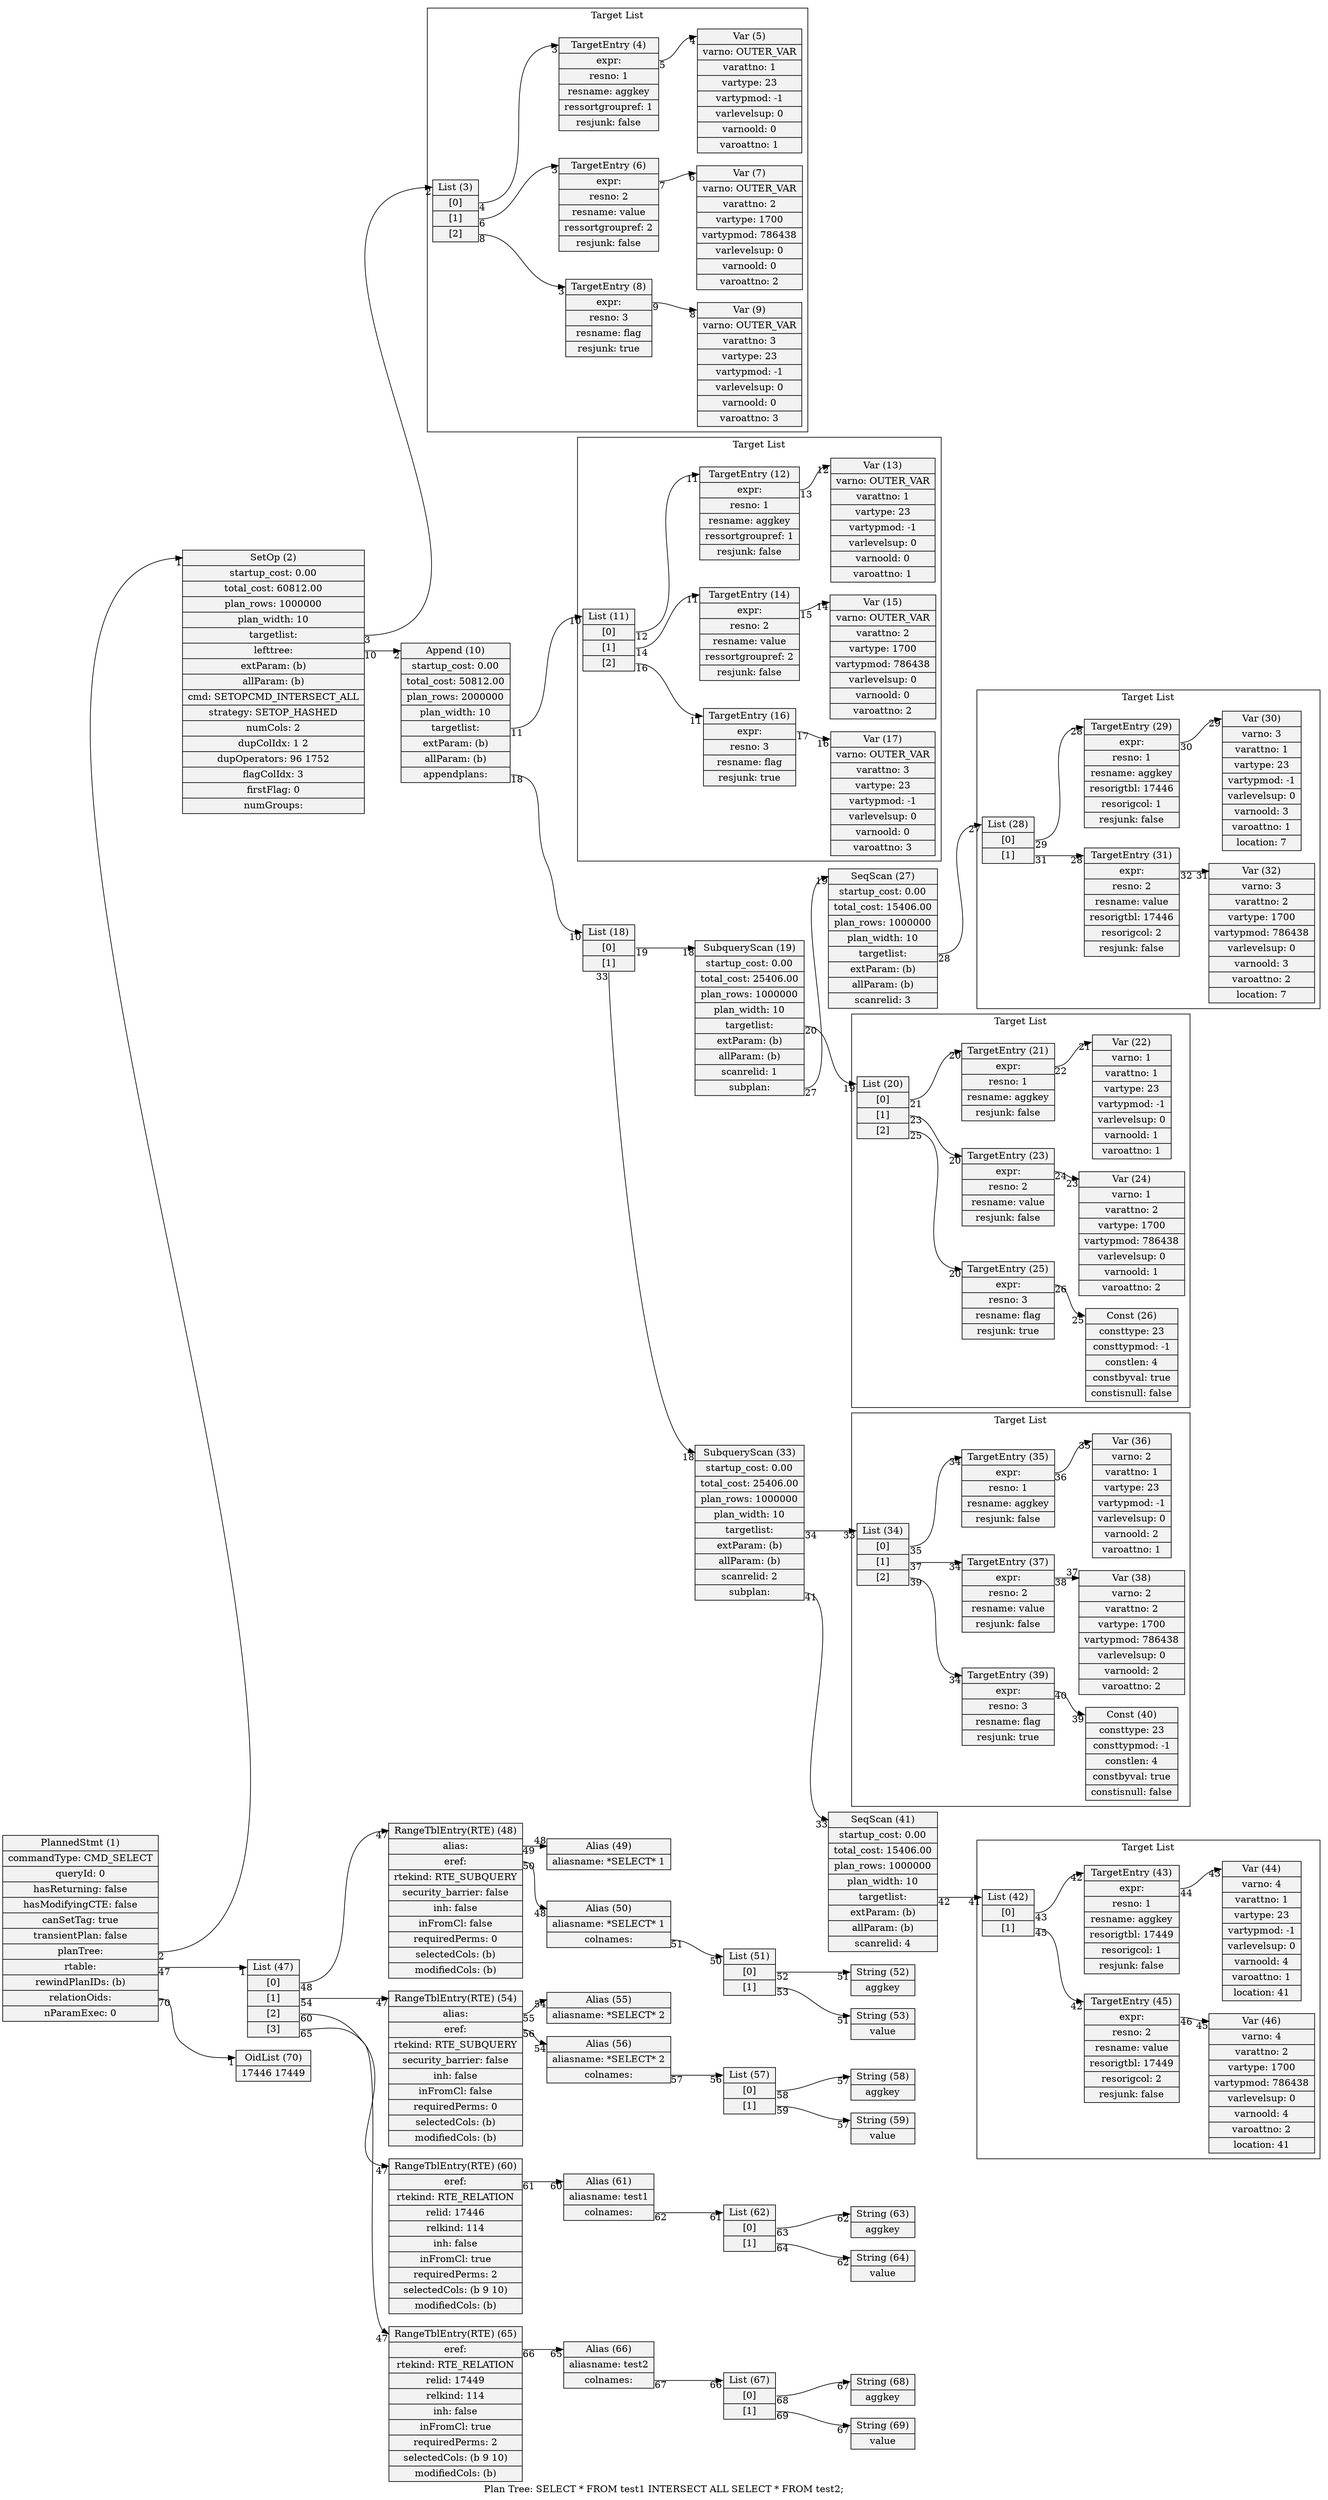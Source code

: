 digraph {
graph [rankdir = "LR", label = "Plan Tree: SELECT * FROM test1 INTERSECT ALL SELECT * FROM test2;"]
node  [shape=record,style=filled,fillcolor=gray95]
edge  [arrowtail=empty]
61[label = "<head> Alias (61)|aliasname: test1|<colnames> colnames: "]
63[label = "<head> String (63)|aggkey"]
62[label = "<head> List (62)|<1> [0]|<2> [1]"]
64[label = "<head> String (64)|value"]
49[label = "<head> Alias (49)|aliasname: *SELECT* 1"]
50[label = "<head> Alias (50)|aliasname: *SELECT* 1|<colnames> colnames: "]
52[label = "<head> String (52)|aggkey"]
51[label = "<head> List (51)|<1> [0]|<2> [1]"]
53[label = "<head> String (53)|value"]
66[label = "<head> Alias (66)|aliasname: test2|<colnames> colnames: "]
68[label = "<head> String (68)|aggkey"]
67[label = "<head> List (67)|<1> [0]|<2> [1]"]
69[label = "<head> String (69)|value"]
55[label = "<head> Alias (55)|aliasname: *SELECT* 2"]
56[label = "<head> Alias (56)|aliasname: *SELECT* 2|<colnames> colnames: "]
58[label = "<head> String (58)|aggkey"]
57[label = "<head> List (57)|<1> [0]|<2> [1]"]
59[label = "<head> String (59)|value"]
27[label = "<head> SeqScan (27)|startup_cost: 0.00|total_cost: 15406.00|plan_rows: 1000000|plan_width: 10|<targetlist> targetlist: |extParam: (b)|allParam: (b)|scanrelid: 3"]
19[label = "<head> SubqueryScan (19)|startup_cost: 0.00|total_cost: 25406.00|plan_rows: 1000000|plan_width: 10|<targetlist> targetlist: |extParam: (b)|allParam: (b)|scanrelid: 1|<subplan> subplan: "]
41[label = "<head> SeqScan (41)|startup_cost: 0.00|total_cost: 15406.00|plan_rows: 1000000|plan_width: 10|<targetlist> targetlist: |extParam: (b)|allParam: (b)|scanrelid: 4"]
33[label = "<head> SubqueryScan (33)|startup_cost: 0.00|total_cost: 25406.00|plan_rows: 1000000|plan_width: 10|<targetlist> targetlist: |extParam: (b)|allParam: (b)|scanrelid: 2|<subplan> subplan: "]
18[label = "<head> List (18)|<1> [0]|<2> [1]"]
10[label = "<head> Append (10)|startup_cost: 0.00|total_cost: 50812.00|plan_rows: 2000000|plan_width: 10|<targetlist> targetlist: |extParam: (b)|allParam: (b)|<appendplans> appendplans: "]
1[label = "<head> PlannedStmt (1)|commandType: CMD_SELECT|queryId: 0|hasReturning: false|hasModifyingCTE: false|canSetTag: true|transientPlan: false|<planTree> planTree: |<rtable> rtable: |rewindPlanIDs: (b)|<relationOids> relationOids: |nParamExec: 0"]
2[label = "<head> SetOp (2)|startup_cost: 0.00|total_cost: 60812.00|plan_rows: 1000000|plan_width: 10|<targetlist> targetlist: |<lefttree> lefttree: |extParam: (b)|allParam: (b)|cmd: SETOPCMD_INTERSECT_ALL|strategy: SETOP_HASHED|numCols: 2|dupColIdx: 1 2|dupOperators: 96 1752|flagColIdx: 3|firstFlag: 0|numGroups: "]
48[label = "<head> RangeTblEntry(RTE) (48)|<alias> alias: |<eref> eref: |rtekind: RTE_SUBQUERY|security_barrier: false|inh: false|inFromCl: false|requiredPerms: 0|selectedCols: (b)|modifiedCols: (b)"]
47[label = "<head> List (47)|<1> [0]|<2> [1]|<3> [2]|<4> [3]"]
54[label = "<head> RangeTblEntry(RTE) (54)|<alias> alias: |<eref> eref: |rtekind: RTE_SUBQUERY|security_barrier: false|inh: false|inFromCl: false|requiredPerms: 0|selectedCols: (b)|modifiedCols: (b)"]
60[label = "<head> RangeTblEntry(RTE) (60)|<eref> eref: |rtekind: RTE_RELATION|relid: 17446|relkind: 114|inh: false|inFromCl: true|requiredPerms: 2|selectedCols: (b 9 10)|modifiedCols: (b)"]
70[label = "<head> OidList (70)|17446 17449 "]
65[label = "<head> RangeTblEntry(RTE) (65)|<eref> eref: |rtekind: RTE_RELATION|relid: 17449|relkind: 114|inh: false|inFromCl: true|requiredPerms: 2|selectedCols: (b 9 10)|modifiedCols: (b)"]

61:colnames -> 62:head [headlabel = "61", taillabel = "62"]
62:1 -> 63:head [headlabel = "62", taillabel = "63"]
62:2 -> 64:head [headlabel = "62", taillabel = "64"]
50:colnames -> 51:head [headlabel = "50", taillabel = "51"]
51:1 -> 52:head [headlabel = "51", taillabel = "52"]
51:2 -> 53:head [headlabel = "51", taillabel = "53"]
66:colnames -> 67:head [headlabel = "66", taillabel = "67"]
67:1 -> 68:head [headlabel = "67", taillabel = "68"]
67:2 -> 69:head [headlabel = "67", taillabel = "69"]
56:colnames -> 57:head [headlabel = "56", taillabel = "57"]
57:1 -> 58:head [headlabel = "57", taillabel = "58"]
57:2 -> 59:head [headlabel = "57", taillabel = "59"]
27:targetlist -> 28:head [headlabel = "27", taillabel = "28"]
19:subplan -> 27:head [headlabel = "19", taillabel = "27"]
19:targetlist -> 20:head [headlabel = "19", taillabel = "20"]
41:targetlist -> 42:head [headlabel = "41", taillabel = "42"]
33:subplan -> 41:head [headlabel = "33", taillabel = "41"]
33:targetlist -> 34:head [headlabel = "33", taillabel = "34"]
18:1 -> 19:head [headlabel = "18", taillabel = "19"]
18:2 -> 33:head [headlabel = "18", taillabel = "33"]
10:appendplans -> 18:head [headlabel = "10", taillabel = "18"]
10:targetlist -> 11:head [headlabel = "10", taillabel = "11"]
1:planTree -> 2:head [headlabel = "1", taillabel = "2"]
1:rtable -> 47:head [headlabel = "1", taillabel = "47"]
1:relationOids -> 70:head [headlabel = "1", taillabel = "70"]
2:lefttree -> 10:head [headlabel = "2", taillabel = "10"]
2:targetlist -> 3:head [headlabel = "2", taillabel = "3"]
48:alias -> 49:head [headlabel = "48", taillabel = "49"]
48:eref -> 50:head [headlabel = "48", taillabel = "50"]
47:1 -> 48:head [headlabel = "47", taillabel = "48"]
47:2 -> 54:head [headlabel = "47", taillabel = "54"]
47:3 -> 60:head [headlabel = "47", taillabel = "60"]
47:4 -> 65:head [headlabel = "47", taillabel = "65"]
54:alias -> 55:head [headlabel = "54", taillabel = "55"]
54:eref -> 56:head [headlabel = "54", taillabel = "56"]
60:eref -> 61:head [headlabel = "60", taillabel = "61"]
65:eref -> 66:head [headlabel = "65", taillabel = "66"]

subgraph cluster_0 {
	label = "Target List";
	22[label = "<head> Var (22)|varno: 1|varattno: 1|vartype: 23|vartypmod: -1|varlevelsup: 0|varnoold: 1|varoattno: 1"]
	21[label = "<head> TargetEntry (21)|<expr> expr: |resno: 1|resname: aggkey|resjunk: false"]
	20[label = "<head> List (20)|<1> [0]|<2> [1]|<3> [2]"]
	24[label = "<head> Var (24)|varno: 1|varattno: 2|vartype: 1700|vartypmod: 786438|varlevelsup: 0|varnoold: 1|varoattno: 2"]
	23[label = "<head> TargetEntry (23)|<expr> expr: |resno: 2|resname: value|resjunk: false"]
	26[label = "<head> Const (26)|consttype: 23|consttypmod: -1|constlen: 4|constbyval: true|constisnull: false"]
	25[label = "<head> TargetEntry (25)|<expr> expr: |resno: 3|resname: flag|resjunk: true"]

	21:expr -> 22:head [headlabel = "21", taillabel = "22"]
	20:1 -> 21:head [headlabel = "20", taillabel = "21"]
	20:2 -> 23:head [headlabel = "20", taillabel = "23"]
	20:3 -> 25:head [headlabel = "20", taillabel = "25"]
	23:expr -> 24:head [headlabel = "23", taillabel = "24"]
	25:expr -> 26:head [headlabel = "25", taillabel = "26"]
}

subgraph cluster_1 {
	label = "Target List";
	36[label = "<head> Var (36)|varno: 2|varattno: 1|vartype: 23|vartypmod: -1|varlevelsup: 0|varnoold: 2|varoattno: 1"]
	35[label = "<head> TargetEntry (35)|<expr> expr: |resno: 1|resname: aggkey|resjunk: false"]
	34[label = "<head> List (34)|<1> [0]|<2> [1]|<3> [2]"]
	38[label = "<head> Var (38)|varno: 2|varattno: 2|vartype: 1700|vartypmod: 786438|varlevelsup: 0|varnoold: 2|varoattno: 2"]
	37[label = "<head> TargetEntry (37)|<expr> expr: |resno: 2|resname: value|resjunk: false"]
	40[label = "<head> Const (40)|consttype: 23|consttypmod: -1|constlen: 4|constbyval: true|constisnull: false"]
	39[label = "<head> TargetEntry (39)|<expr> expr: |resno: 3|resname: flag|resjunk: true"]

	35:expr -> 36:head [headlabel = "35", taillabel = "36"]
	34:1 -> 35:head [headlabel = "34", taillabel = "35"]
	34:2 -> 37:head [headlabel = "34", taillabel = "37"]
	34:3 -> 39:head [headlabel = "34", taillabel = "39"]
	37:expr -> 38:head [headlabel = "37", taillabel = "38"]
	39:expr -> 40:head [headlabel = "39", taillabel = "40"]
}

subgraph cluster_2 {
	label = "Target List";
	5[label = "<head> Var (5)|varno: OUTER_VAR|varattno: 1|vartype: 23|vartypmod: -1|varlevelsup: 0|varnoold: 0|varoattno: 1"]
	4[label = "<head> TargetEntry (4)|<expr> expr: |resno: 1|resname: aggkey|ressortgroupref: 1|resjunk: false"]
	3[label = "<head> List (3)|<1> [0]|<2> [1]|<3> [2]"]
	7[label = "<head> Var (7)|varno: OUTER_VAR|varattno: 2|vartype: 1700|vartypmod: 786438|varlevelsup: 0|varnoold: 0|varoattno: 2"]
	6[label = "<head> TargetEntry (6)|<expr> expr: |resno: 2|resname: value|ressortgroupref: 2|resjunk: false"]
	9[label = "<head> Var (9)|varno: OUTER_VAR|varattno: 3|vartype: 23|vartypmod: -1|varlevelsup: 0|varnoold: 0|varoattno: 3"]
	8[label = "<head> TargetEntry (8)|<expr> expr: |resno: 3|resname: flag|resjunk: true"]

	4:expr -> 5:head [headlabel = "4", taillabel = "5"]
	3:1 -> 4:head [headlabel = "3", taillabel = "4"]
	3:2 -> 6:head [headlabel = "3", taillabel = "6"]
	3:3 -> 8:head [headlabel = "3", taillabel = "8"]
	6:expr -> 7:head [headlabel = "6", taillabel = "7"]
	8:expr -> 9:head [headlabel = "8", taillabel = "9"]
}

subgraph cluster_3 {
	label = "Target List";
	13[label = "<head> Var (13)|varno: OUTER_VAR|varattno: 1|vartype: 23|vartypmod: -1|varlevelsup: 0|varnoold: 0|varoattno: 1"]
	12[label = "<head> TargetEntry (12)|<expr> expr: |resno: 1|resname: aggkey|ressortgroupref: 1|resjunk: false"]
	11[label = "<head> List (11)|<1> [0]|<2> [1]|<3> [2]"]
	15[label = "<head> Var (15)|varno: OUTER_VAR|varattno: 2|vartype: 1700|vartypmod: 786438|varlevelsup: 0|varnoold: 0|varoattno: 2"]
	14[label = "<head> TargetEntry (14)|<expr> expr: |resno: 2|resname: value|ressortgroupref: 2|resjunk: false"]
	17[label = "<head> Var (17)|varno: OUTER_VAR|varattno: 3|vartype: 23|vartypmod: -1|varlevelsup: 0|varnoold: 0|varoattno: 3"]
	16[label = "<head> TargetEntry (16)|<expr> expr: |resno: 3|resname: flag|resjunk: true"]

	12:expr -> 13:head [headlabel = "12", taillabel = "13"]
	11:1 -> 12:head [headlabel = "11", taillabel = "12"]
	11:2 -> 14:head [headlabel = "11", taillabel = "14"]
	11:3 -> 16:head [headlabel = "11", taillabel = "16"]
	14:expr -> 15:head [headlabel = "14", taillabel = "15"]
	16:expr -> 17:head [headlabel = "16", taillabel = "17"]
}

subgraph cluster_4 {
	label = "Target List";
	29[label = "<head> TargetEntry (29)|<expr> expr: |resno: 1|resname: aggkey|resorigtbl: 17446|resorigcol: 1|resjunk: false"]
	30[label = "<head> Var (30)|varno: 3|varattno: 1|vartype: 23|vartypmod: -1|varlevelsup: 0|varnoold: 3|varoattno: 1|location: 7"]
	28[label = "<head> List (28)|<1> [0]|<2> [1]"]
	31[label = "<head> TargetEntry (31)|<expr> expr: |resno: 2|resname: value|resorigtbl: 17446|resorigcol: 2|resjunk: false"]
	32[label = "<head> Var (32)|varno: 3|varattno: 2|vartype: 1700|vartypmod: 786438|varlevelsup: 0|varnoold: 3|varoattno: 2|location: 7"]

	29:expr -> 30:head [headlabel = "29", taillabel = "30"]
	28:1 -> 29:head [headlabel = "28", taillabel = "29"]
	28:2 -> 31:head [headlabel = "28", taillabel = "31"]
	31:expr -> 32:head [headlabel = "31", taillabel = "32"]
}

subgraph cluster_5 {
	label = "Target List";
	43[label = "<head> TargetEntry (43)|<expr> expr: |resno: 1|resname: aggkey|resorigtbl: 17449|resorigcol: 1|resjunk: false"]
	44[label = "<head> Var (44)|varno: 4|varattno: 1|vartype: 23|vartypmod: -1|varlevelsup: 0|varnoold: 4|varoattno: 1|location: 41"]
	42[label = "<head> List (42)|<1> [0]|<2> [1]"]
	45[label = "<head> TargetEntry (45)|<expr> expr: |resno: 2|resname: value|resorigtbl: 17449|resorigcol: 2|resjunk: false"]
	46[label = "<head> Var (46)|varno: 4|varattno: 2|vartype: 1700|vartypmod: 786438|varlevelsup: 0|varnoold: 4|varoattno: 2|location: 41"]

	43:expr -> 44:head [headlabel = "43", taillabel = "44"]
	42:1 -> 43:head [headlabel = "42", taillabel = "43"]
	42:2 -> 45:head [headlabel = "42", taillabel = "45"]
	45:expr -> 46:head [headlabel = "45", taillabel = "46"]
}

}

